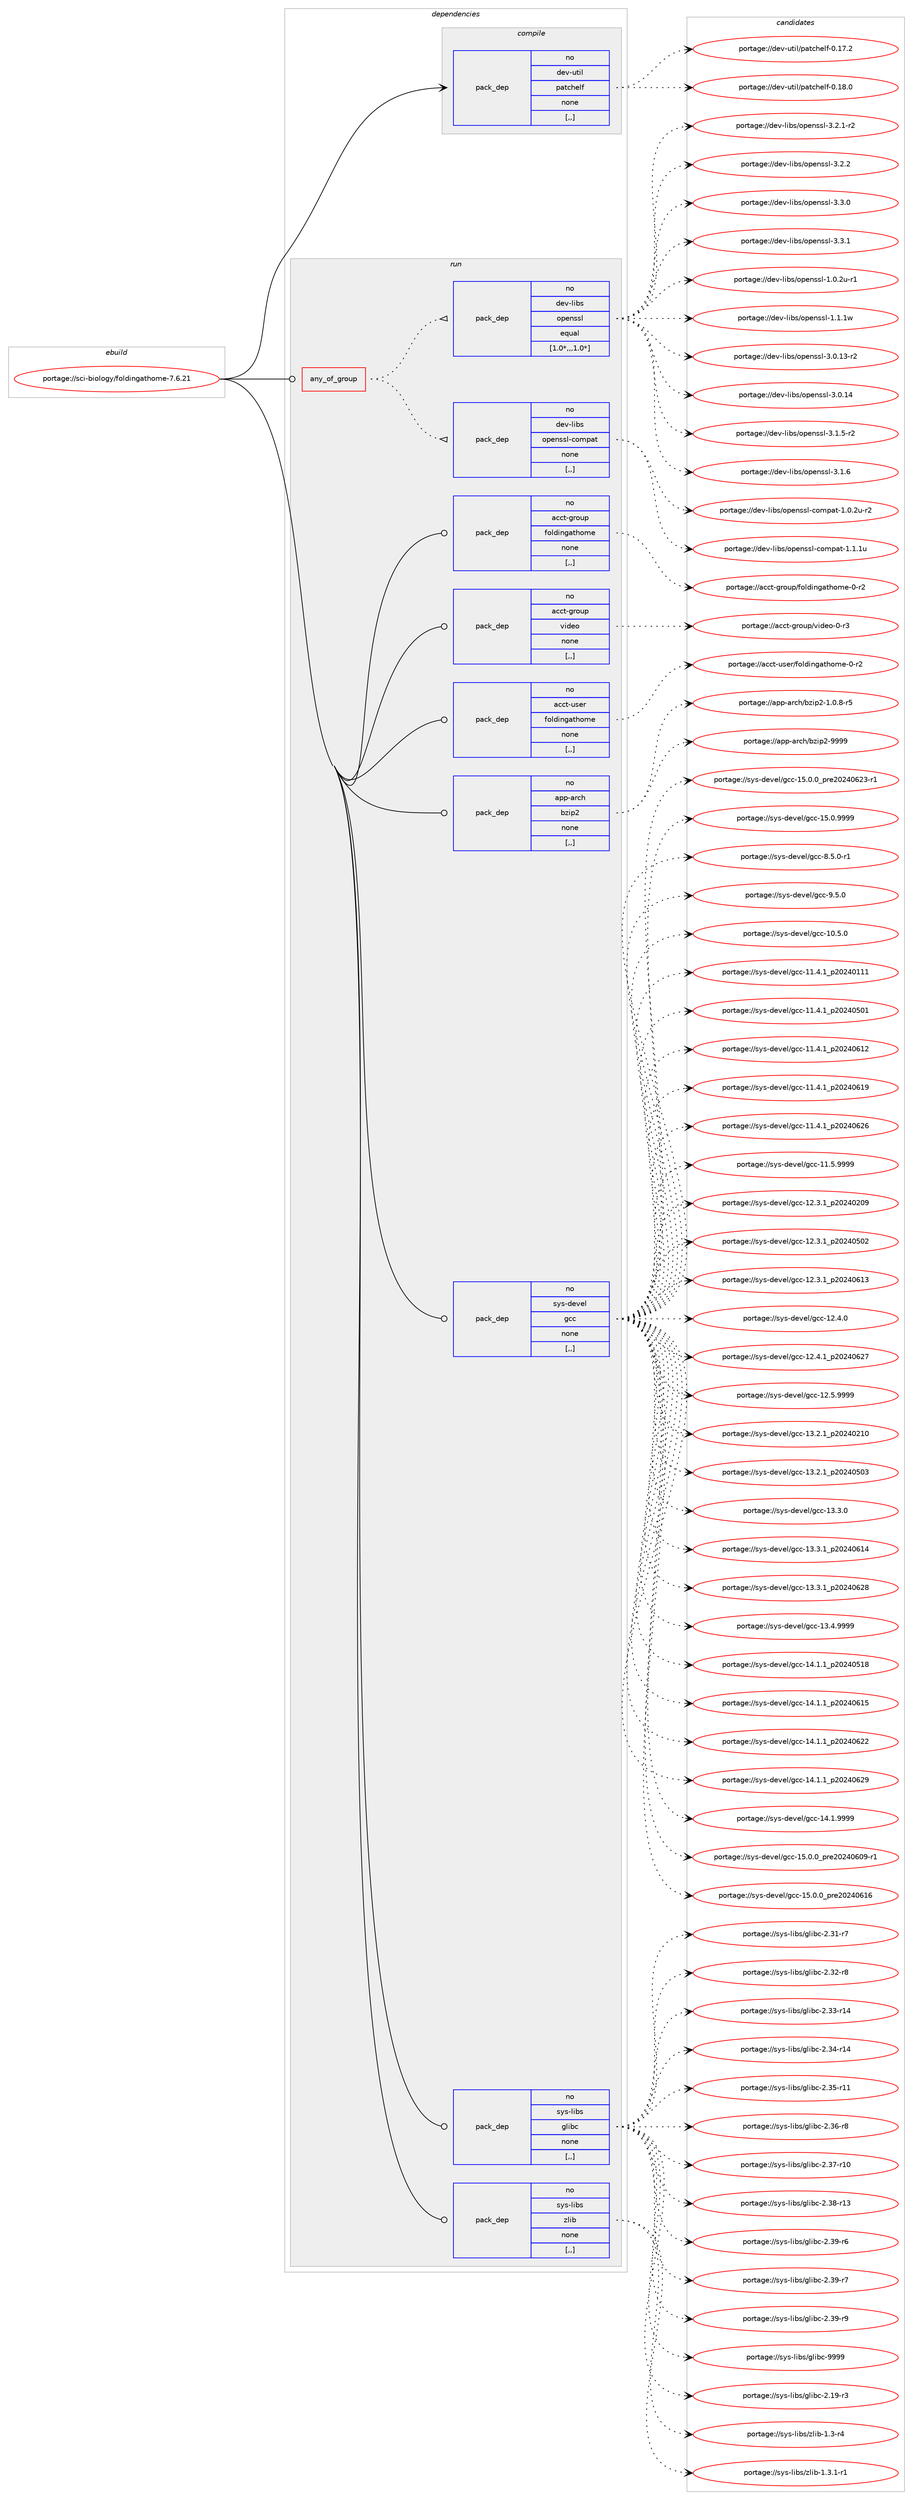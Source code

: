 digraph prolog {

# *************
# Graph options
# *************

newrank=true;
concentrate=true;
compound=true;
graph [rankdir=LR,fontname=Helvetica,fontsize=10,ranksep=1.5];#, ranksep=2.5, nodesep=0.2];
edge  [arrowhead=vee];
node  [fontname=Helvetica,fontsize=10];

# **********
# The ebuild
# **********

subgraph cluster_leftcol {
color=gray;
rank=same;
label=<<i>ebuild</i>>;
id [label="portage://sci-biology/foldingathome-7.6.21", color=red, width=4, href="../sci-biology/foldingathome-7.6.21.svg"];
}

# ****************
# The dependencies
# ****************

subgraph cluster_midcol {
color=gray;
label=<<i>dependencies</i>>;
subgraph cluster_compile {
fillcolor="#eeeeee";
style=filled;
label=<<i>compile</i>>;
subgraph pack279502 {
dependency383811 [label=<<TABLE BORDER="0" CELLBORDER="1" CELLSPACING="0" CELLPADDING="4" WIDTH="220"><TR><TD ROWSPAN="6" CELLPADDING="30">pack_dep</TD></TR><TR><TD WIDTH="110">no</TD></TR><TR><TD>dev-util</TD></TR><TR><TD>patchelf</TD></TR><TR><TD>none</TD></TR><TR><TD>[,,]</TD></TR></TABLE>>, shape=none, color=blue];
}
id:e -> dependency383811:w [weight=20,style="solid",arrowhead="vee"];
}
subgraph cluster_compileandrun {
fillcolor="#eeeeee";
style=filled;
label=<<i>compile and run</i>>;
}
subgraph cluster_run {
fillcolor="#eeeeee";
style=filled;
label=<<i>run</i>>;
subgraph any2571 {
dependency383812 [label=<<TABLE BORDER="0" CELLBORDER="1" CELLSPACING="0" CELLPADDING="4"><TR><TD CELLPADDING="10">any_of_group</TD></TR></TABLE>>, shape=none, color=red];subgraph pack279503 {
dependency383813 [label=<<TABLE BORDER="0" CELLBORDER="1" CELLSPACING="0" CELLPADDING="4" WIDTH="220"><TR><TD ROWSPAN="6" CELLPADDING="30">pack_dep</TD></TR><TR><TD WIDTH="110">no</TD></TR><TR><TD>dev-libs</TD></TR><TR><TD>openssl-compat</TD></TR><TR><TD>none</TD></TR><TR><TD>[,,]</TD></TR></TABLE>>, shape=none, color=blue];
}
dependency383812:e -> dependency383813:w [weight=20,style="dotted",arrowhead="oinv"];
subgraph pack279504 {
dependency383814 [label=<<TABLE BORDER="0" CELLBORDER="1" CELLSPACING="0" CELLPADDING="4" WIDTH="220"><TR><TD ROWSPAN="6" CELLPADDING="30">pack_dep</TD></TR><TR><TD WIDTH="110">no</TD></TR><TR><TD>dev-libs</TD></TR><TR><TD>openssl</TD></TR><TR><TD>equal</TD></TR><TR><TD>[1.0*,,,1.0*]</TD></TR></TABLE>>, shape=none, color=blue];
}
dependency383812:e -> dependency383814:w [weight=20,style="dotted",arrowhead="oinv"];
}
id:e -> dependency383812:w [weight=20,style="solid",arrowhead="odot"];
subgraph pack279505 {
dependency383815 [label=<<TABLE BORDER="0" CELLBORDER="1" CELLSPACING="0" CELLPADDING="4" WIDTH="220"><TR><TD ROWSPAN="6" CELLPADDING="30">pack_dep</TD></TR><TR><TD WIDTH="110">no</TD></TR><TR><TD>acct-group</TD></TR><TR><TD>foldingathome</TD></TR><TR><TD>none</TD></TR><TR><TD>[,,]</TD></TR></TABLE>>, shape=none, color=blue];
}
id:e -> dependency383815:w [weight=20,style="solid",arrowhead="odot"];
subgraph pack279506 {
dependency383816 [label=<<TABLE BORDER="0" CELLBORDER="1" CELLSPACING="0" CELLPADDING="4" WIDTH="220"><TR><TD ROWSPAN="6" CELLPADDING="30">pack_dep</TD></TR><TR><TD WIDTH="110">no</TD></TR><TR><TD>acct-group</TD></TR><TR><TD>video</TD></TR><TR><TD>none</TD></TR><TR><TD>[,,]</TD></TR></TABLE>>, shape=none, color=blue];
}
id:e -> dependency383816:w [weight=20,style="solid",arrowhead="odot"];
subgraph pack279507 {
dependency383817 [label=<<TABLE BORDER="0" CELLBORDER="1" CELLSPACING="0" CELLPADDING="4" WIDTH="220"><TR><TD ROWSPAN="6" CELLPADDING="30">pack_dep</TD></TR><TR><TD WIDTH="110">no</TD></TR><TR><TD>acct-user</TD></TR><TR><TD>foldingathome</TD></TR><TR><TD>none</TD></TR><TR><TD>[,,]</TD></TR></TABLE>>, shape=none, color=blue];
}
id:e -> dependency383817:w [weight=20,style="solid",arrowhead="odot"];
subgraph pack279508 {
dependency383818 [label=<<TABLE BORDER="0" CELLBORDER="1" CELLSPACING="0" CELLPADDING="4" WIDTH="220"><TR><TD ROWSPAN="6" CELLPADDING="30">pack_dep</TD></TR><TR><TD WIDTH="110">no</TD></TR><TR><TD>app-arch</TD></TR><TR><TD>bzip2</TD></TR><TR><TD>none</TD></TR><TR><TD>[,,]</TD></TR></TABLE>>, shape=none, color=blue];
}
id:e -> dependency383818:w [weight=20,style="solid",arrowhead="odot"];
subgraph pack279509 {
dependency383819 [label=<<TABLE BORDER="0" CELLBORDER="1" CELLSPACING="0" CELLPADDING="4" WIDTH="220"><TR><TD ROWSPAN="6" CELLPADDING="30">pack_dep</TD></TR><TR><TD WIDTH="110">no</TD></TR><TR><TD>sys-devel</TD></TR><TR><TD>gcc</TD></TR><TR><TD>none</TD></TR><TR><TD>[,,]</TD></TR></TABLE>>, shape=none, color=blue];
}
id:e -> dependency383819:w [weight=20,style="solid",arrowhead="odot"];
subgraph pack279510 {
dependency383820 [label=<<TABLE BORDER="0" CELLBORDER="1" CELLSPACING="0" CELLPADDING="4" WIDTH="220"><TR><TD ROWSPAN="6" CELLPADDING="30">pack_dep</TD></TR><TR><TD WIDTH="110">no</TD></TR><TR><TD>sys-libs</TD></TR><TR><TD>glibc</TD></TR><TR><TD>none</TD></TR><TR><TD>[,,]</TD></TR></TABLE>>, shape=none, color=blue];
}
id:e -> dependency383820:w [weight=20,style="solid",arrowhead="odot"];
subgraph pack279511 {
dependency383821 [label=<<TABLE BORDER="0" CELLBORDER="1" CELLSPACING="0" CELLPADDING="4" WIDTH="220"><TR><TD ROWSPAN="6" CELLPADDING="30">pack_dep</TD></TR><TR><TD WIDTH="110">no</TD></TR><TR><TD>sys-libs</TD></TR><TR><TD>zlib</TD></TR><TR><TD>none</TD></TR><TR><TD>[,,]</TD></TR></TABLE>>, shape=none, color=blue];
}
id:e -> dependency383821:w [weight=20,style="solid",arrowhead="odot"];
}
}

# **************
# The candidates
# **************

subgraph cluster_choices {
rank=same;
color=gray;
label=<<i>candidates</i>>;

subgraph choice279502 {
color=black;
nodesep=1;
choice1001011184511711610510847112971169910410110810245484649554650 [label="portage://dev-util/patchelf-0.17.2", color=red, width=4,href="../dev-util/patchelf-0.17.2.svg"];
choice1001011184511711610510847112971169910410110810245484649564648 [label="portage://dev-util/patchelf-0.18.0", color=red, width=4,href="../dev-util/patchelf-0.18.0.svg"];
dependency383811:e -> choice1001011184511711610510847112971169910410110810245484649554650:w [style=dotted,weight="100"];
dependency383811:e -> choice1001011184511711610510847112971169910410110810245484649564648:w [style=dotted,weight="100"];
}
subgraph choice279503 {
color=black;
nodesep=1;
choice1001011184510810598115471111121011101151151084599111109112971164549464846501174511450 [label="portage://dev-libs/openssl-compat-1.0.2u-r2", color=red, width=4,href="../dev-libs/openssl-compat-1.0.2u-r2.svg"];
choice100101118451081059811547111112101110115115108459911110911297116454946494649117 [label="portage://dev-libs/openssl-compat-1.1.1u", color=red, width=4,href="../dev-libs/openssl-compat-1.1.1u.svg"];
dependency383813:e -> choice1001011184510810598115471111121011101151151084599111109112971164549464846501174511450:w [style=dotted,weight="100"];
dependency383813:e -> choice100101118451081059811547111112101110115115108459911110911297116454946494649117:w [style=dotted,weight="100"];
}
subgraph choice279504 {
color=black;
nodesep=1;
choice1001011184510810598115471111121011101151151084549464846501174511449 [label="portage://dev-libs/openssl-1.0.2u-r1", color=red, width=4,href="../dev-libs/openssl-1.0.2u-r1.svg"];
choice100101118451081059811547111112101110115115108454946494649119 [label="portage://dev-libs/openssl-1.1.1w", color=red, width=4,href="../dev-libs/openssl-1.1.1w.svg"];
choice100101118451081059811547111112101110115115108455146484649514511450 [label="portage://dev-libs/openssl-3.0.13-r2", color=red, width=4,href="../dev-libs/openssl-3.0.13-r2.svg"];
choice10010111845108105981154711111210111011511510845514648464952 [label="portage://dev-libs/openssl-3.0.14", color=red, width=4,href="../dev-libs/openssl-3.0.14.svg"];
choice1001011184510810598115471111121011101151151084551464946534511450 [label="portage://dev-libs/openssl-3.1.5-r2", color=red, width=4,href="../dev-libs/openssl-3.1.5-r2.svg"];
choice100101118451081059811547111112101110115115108455146494654 [label="portage://dev-libs/openssl-3.1.6", color=red, width=4,href="../dev-libs/openssl-3.1.6.svg"];
choice1001011184510810598115471111121011101151151084551465046494511450 [label="portage://dev-libs/openssl-3.2.1-r2", color=red, width=4,href="../dev-libs/openssl-3.2.1-r2.svg"];
choice100101118451081059811547111112101110115115108455146504650 [label="portage://dev-libs/openssl-3.2.2", color=red, width=4,href="../dev-libs/openssl-3.2.2.svg"];
choice100101118451081059811547111112101110115115108455146514648 [label="portage://dev-libs/openssl-3.3.0", color=red, width=4,href="../dev-libs/openssl-3.3.0.svg"];
choice100101118451081059811547111112101110115115108455146514649 [label="portage://dev-libs/openssl-3.3.1", color=red, width=4,href="../dev-libs/openssl-3.3.1.svg"];
dependency383814:e -> choice1001011184510810598115471111121011101151151084549464846501174511449:w [style=dotted,weight="100"];
dependency383814:e -> choice100101118451081059811547111112101110115115108454946494649119:w [style=dotted,weight="100"];
dependency383814:e -> choice100101118451081059811547111112101110115115108455146484649514511450:w [style=dotted,weight="100"];
dependency383814:e -> choice10010111845108105981154711111210111011511510845514648464952:w [style=dotted,weight="100"];
dependency383814:e -> choice1001011184510810598115471111121011101151151084551464946534511450:w [style=dotted,weight="100"];
dependency383814:e -> choice100101118451081059811547111112101110115115108455146494654:w [style=dotted,weight="100"];
dependency383814:e -> choice1001011184510810598115471111121011101151151084551465046494511450:w [style=dotted,weight="100"];
dependency383814:e -> choice100101118451081059811547111112101110115115108455146504650:w [style=dotted,weight="100"];
dependency383814:e -> choice100101118451081059811547111112101110115115108455146514648:w [style=dotted,weight="100"];
dependency383814:e -> choice100101118451081059811547111112101110115115108455146514649:w [style=dotted,weight="100"];
}
subgraph choice279505 {
color=black;
nodesep=1;
choice97999911645103114111117112471021111081001051101039711610411110910145484511450 [label="portage://acct-group/foldingathome-0-r2", color=red, width=4,href="../acct-group/foldingathome-0-r2.svg"];
dependency383815:e -> choice97999911645103114111117112471021111081001051101039711610411110910145484511450:w [style=dotted,weight="100"];
}
subgraph choice279506 {
color=black;
nodesep=1;
choice979999116451031141111171124711810510010111145484511451 [label="portage://acct-group/video-0-r3", color=red, width=4,href="../acct-group/video-0-r3.svg"];
dependency383816:e -> choice979999116451031141111171124711810510010111145484511451:w [style=dotted,weight="100"];
}
subgraph choice279507 {
color=black;
nodesep=1;
choice97999911645117115101114471021111081001051101039711610411110910145484511450 [label="portage://acct-user/foldingathome-0-r2", color=red, width=4,href="../acct-user/foldingathome-0-r2.svg"];
dependency383817:e -> choice97999911645117115101114471021111081001051101039711610411110910145484511450:w [style=dotted,weight="100"];
}
subgraph choice279508 {
color=black;
nodesep=1;
choice971121124597114991044798122105112504549464846564511453 [label="portage://app-arch/bzip2-1.0.8-r5", color=red, width=4,href="../app-arch/bzip2-1.0.8-r5.svg"];
choice971121124597114991044798122105112504557575757 [label="portage://app-arch/bzip2-9999", color=red, width=4,href="../app-arch/bzip2-9999.svg"];
dependency383818:e -> choice971121124597114991044798122105112504549464846564511453:w [style=dotted,weight="100"];
dependency383818:e -> choice971121124597114991044798122105112504557575757:w [style=dotted,weight="100"];
}
subgraph choice279509 {
color=black;
nodesep=1;
choice1151211154510010111810110847103999945494846534648 [label="portage://sys-devel/gcc-10.5.0", color=red, width=4,href="../sys-devel/gcc-10.5.0.svg"];
choice1151211154510010111810110847103999945494946524649951125048505248494949 [label="portage://sys-devel/gcc-11.4.1_p20240111", color=red, width=4,href="../sys-devel/gcc-11.4.1_p20240111.svg"];
choice1151211154510010111810110847103999945494946524649951125048505248534849 [label="portage://sys-devel/gcc-11.4.1_p20240501", color=red, width=4,href="../sys-devel/gcc-11.4.1_p20240501.svg"];
choice1151211154510010111810110847103999945494946524649951125048505248544950 [label="portage://sys-devel/gcc-11.4.1_p20240612", color=red, width=4,href="../sys-devel/gcc-11.4.1_p20240612.svg"];
choice1151211154510010111810110847103999945494946524649951125048505248544957 [label="portage://sys-devel/gcc-11.4.1_p20240619", color=red, width=4,href="../sys-devel/gcc-11.4.1_p20240619.svg"];
choice1151211154510010111810110847103999945494946524649951125048505248545054 [label="portage://sys-devel/gcc-11.4.1_p20240626", color=red, width=4,href="../sys-devel/gcc-11.4.1_p20240626.svg"];
choice1151211154510010111810110847103999945494946534657575757 [label="portage://sys-devel/gcc-11.5.9999", color=red, width=4,href="../sys-devel/gcc-11.5.9999.svg"];
choice1151211154510010111810110847103999945495046514649951125048505248504857 [label="portage://sys-devel/gcc-12.3.1_p20240209", color=red, width=4,href="../sys-devel/gcc-12.3.1_p20240209.svg"];
choice1151211154510010111810110847103999945495046514649951125048505248534850 [label="portage://sys-devel/gcc-12.3.1_p20240502", color=red, width=4,href="../sys-devel/gcc-12.3.1_p20240502.svg"];
choice1151211154510010111810110847103999945495046514649951125048505248544951 [label="portage://sys-devel/gcc-12.3.1_p20240613", color=red, width=4,href="../sys-devel/gcc-12.3.1_p20240613.svg"];
choice1151211154510010111810110847103999945495046524648 [label="portage://sys-devel/gcc-12.4.0", color=red, width=4,href="../sys-devel/gcc-12.4.0.svg"];
choice1151211154510010111810110847103999945495046524649951125048505248545055 [label="portage://sys-devel/gcc-12.4.1_p20240627", color=red, width=4,href="../sys-devel/gcc-12.4.1_p20240627.svg"];
choice1151211154510010111810110847103999945495046534657575757 [label="portage://sys-devel/gcc-12.5.9999", color=red, width=4,href="../sys-devel/gcc-12.5.9999.svg"];
choice1151211154510010111810110847103999945495146504649951125048505248504948 [label="portage://sys-devel/gcc-13.2.1_p20240210", color=red, width=4,href="../sys-devel/gcc-13.2.1_p20240210.svg"];
choice1151211154510010111810110847103999945495146504649951125048505248534851 [label="portage://sys-devel/gcc-13.2.1_p20240503", color=red, width=4,href="../sys-devel/gcc-13.2.1_p20240503.svg"];
choice1151211154510010111810110847103999945495146514648 [label="portage://sys-devel/gcc-13.3.0", color=red, width=4,href="../sys-devel/gcc-13.3.0.svg"];
choice1151211154510010111810110847103999945495146514649951125048505248544952 [label="portage://sys-devel/gcc-13.3.1_p20240614", color=red, width=4,href="../sys-devel/gcc-13.3.1_p20240614.svg"];
choice1151211154510010111810110847103999945495146514649951125048505248545056 [label="portage://sys-devel/gcc-13.3.1_p20240628", color=red, width=4,href="../sys-devel/gcc-13.3.1_p20240628.svg"];
choice1151211154510010111810110847103999945495146524657575757 [label="portage://sys-devel/gcc-13.4.9999", color=red, width=4,href="../sys-devel/gcc-13.4.9999.svg"];
choice1151211154510010111810110847103999945495246494649951125048505248534956 [label="portage://sys-devel/gcc-14.1.1_p20240518", color=red, width=4,href="../sys-devel/gcc-14.1.1_p20240518.svg"];
choice1151211154510010111810110847103999945495246494649951125048505248544953 [label="portage://sys-devel/gcc-14.1.1_p20240615", color=red, width=4,href="../sys-devel/gcc-14.1.1_p20240615.svg"];
choice1151211154510010111810110847103999945495246494649951125048505248545050 [label="portage://sys-devel/gcc-14.1.1_p20240622", color=red, width=4,href="../sys-devel/gcc-14.1.1_p20240622.svg"];
choice1151211154510010111810110847103999945495246494649951125048505248545057 [label="portage://sys-devel/gcc-14.1.1_p20240629", color=red, width=4,href="../sys-devel/gcc-14.1.1_p20240629.svg"];
choice1151211154510010111810110847103999945495246494657575757 [label="portage://sys-devel/gcc-14.1.9999", color=red, width=4,href="../sys-devel/gcc-14.1.9999.svg"];
choice11512111545100101118101108471039999454953464846489511211410150485052485448574511449 [label="portage://sys-devel/gcc-15.0.0_pre20240609-r1", color=red, width=4,href="../sys-devel/gcc-15.0.0_pre20240609-r1.svg"];
choice1151211154510010111810110847103999945495346484648951121141015048505248544954 [label="portage://sys-devel/gcc-15.0.0_pre20240616", color=red, width=4,href="../sys-devel/gcc-15.0.0_pre20240616.svg"];
choice11512111545100101118101108471039999454953464846489511211410150485052485450514511449 [label="portage://sys-devel/gcc-15.0.0_pre20240623-r1", color=red, width=4,href="../sys-devel/gcc-15.0.0_pre20240623-r1.svg"];
choice1151211154510010111810110847103999945495346484657575757 [label="portage://sys-devel/gcc-15.0.9999", color=red, width=4,href="../sys-devel/gcc-15.0.9999.svg"];
choice115121115451001011181011084710399994556465346484511449 [label="portage://sys-devel/gcc-8.5.0-r1", color=red, width=4,href="../sys-devel/gcc-8.5.0-r1.svg"];
choice11512111545100101118101108471039999455746534648 [label="portage://sys-devel/gcc-9.5.0", color=red, width=4,href="../sys-devel/gcc-9.5.0.svg"];
dependency383819:e -> choice1151211154510010111810110847103999945494846534648:w [style=dotted,weight="100"];
dependency383819:e -> choice1151211154510010111810110847103999945494946524649951125048505248494949:w [style=dotted,weight="100"];
dependency383819:e -> choice1151211154510010111810110847103999945494946524649951125048505248534849:w [style=dotted,weight="100"];
dependency383819:e -> choice1151211154510010111810110847103999945494946524649951125048505248544950:w [style=dotted,weight="100"];
dependency383819:e -> choice1151211154510010111810110847103999945494946524649951125048505248544957:w [style=dotted,weight="100"];
dependency383819:e -> choice1151211154510010111810110847103999945494946524649951125048505248545054:w [style=dotted,weight="100"];
dependency383819:e -> choice1151211154510010111810110847103999945494946534657575757:w [style=dotted,weight="100"];
dependency383819:e -> choice1151211154510010111810110847103999945495046514649951125048505248504857:w [style=dotted,weight="100"];
dependency383819:e -> choice1151211154510010111810110847103999945495046514649951125048505248534850:w [style=dotted,weight="100"];
dependency383819:e -> choice1151211154510010111810110847103999945495046514649951125048505248544951:w [style=dotted,weight="100"];
dependency383819:e -> choice1151211154510010111810110847103999945495046524648:w [style=dotted,weight="100"];
dependency383819:e -> choice1151211154510010111810110847103999945495046524649951125048505248545055:w [style=dotted,weight="100"];
dependency383819:e -> choice1151211154510010111810110847103999945495046534657575757:w [style=dotted,weight="100"];
dependency383819:e -> choice1151211154510010111810110847103999945495146504649951125048505248504948:w [style=dotted,weight="100"];
dependency383819:e -> choice1151211154510010111810110847103999945495146504649951125048505248534851:w [style=dotted,weight="100"];
dependency383819:e -> choice1151211154510010111810110847103999945495146514648:w [style=dotted,weight="100"];
dependency383819:e -> choice1151211154510010111810110847103999945495146514649951125048505248544952:w [style=dotted,weight="100"];
dependency383819:e -> choice1151211154510010111810110847103999945495146514649951125048505248545056:w [style=dotted,weight="100"];
dependency383819:e -> choice1151211154510010111810110847103999945495146524657575757:w [style=dotted,weight="100"];
dependency383819:e -> choice1151211154510010111810110847103999945495246494649951125048505248534956:w [style=dotted,weight="100"];
dependency383819:e -> choice1151211154510010111810110847103999945495246494649951125048505248544953:w [style=dotted,weight="100"];
dependency383819:e -> choice1151211154510010111810110847103999945495246494649951125048505248545050:w [style=dotted,weight="100"];
dependency383819:e -> choice1151211154510010111810110847103999945495246494649951125048505248545057:w [style=dotted,weight="100"];
dependency383819:e -> choice1151211154510010111810110847103999945495246494657575757:w [style=dotted,weight="100"];
dependency383819:e -> choice11512111545100101118101108471039999454953464846489511211410150485052485448574511449:w [style=dotted,weight="100"];
dependency383819:e -> choice1151211154510010111810110847103999945495346484648951121141015048505248544954:w [style=dotted,weight="100"];
dependency383819:e -> choice11512111545100101118101108471039999454953464846489511211410150485052485450514511449:w [style=dotted,weight="100"];
dependency383819:e -> choice1151211154510010111810110847103999945495346484657575757:w [style=dotted,weight="100"];
dependency383819:e -> choice115121115451001011181011084710399994556465346484511449:w [style=dotted,weight="100"];
dependency383819:e -> choice11512111545100101118101108471039999455746534648:w [style=dotted,weight="100"];
}
subgraph choice279510 {
color=black;
nodesep=1;
choice115121115451081059811547103108105989945504649574511451 [label="portage://sys-libs/glibc-2.19-r3", color=red, width=4,href="../sys-libs/glibc-2.19-r3.svg"];
choice115121115451081059811547103108105989945504651494511455 [label="portage://sys-libs/glibc-2.31-r7", color=red, width=4,href="../sys-libs/glibc-2.31-r7.svg"];
choice115121115451081059811547103108105989945504651504511456 [label="portage://sys-libs/glibc-2.32-r8", color=red, width=4,href="../sys-libs/glibc-2.32-r8.svg"];
choice11512111545108105981154710310810598994550465151451144952 [label="portage://sys-libs/glibc-2.33-r14", color=red, width=4,href="../sys-libs/glibc-2.33-r14.svg"];
choice11512111545108105981154710310810598994550465152451144952 [label="portage://sys-libs/glibc-2.34-r14", color=red, width=4,href="../sys-libs/glibc-2.34-r14.svg"];
choice11512111545108105981154710310810598994550465153451144949 [label="portage://sys-libs/glibc-2.35-r11", color=red, width=4,href="../sys-libs/glibc-2.35-r11.svg"];
choice115121115451081059811547103108105989945504651544511456 [label="portage://sys-libs/glibc-2.36-r8", color=red, width=4,href="../sys-libs/glibc-2.36-r8.svg"];
choice11512111545108105981154710310810598994550465155451144948 [label="portage://sys-libs/glibc-2.37-r10", color=red, width=4,href="../sys-libs/glibc-2.37-r10.svg"];
choice11512111545108105981154710310810598994550465156451144951 [label="portage://sys-libs/glibc-2.38-r13", color=red, width=4,href="../sys-libs/glibc-2.38-r13.svg"];
choice115121115451081059811547103108105989945504651574511454 [label="portage://sys-libs/glibc-2.39-r6", color=red, width=4,href="../sys-libs/glibc-2.39-r6.svg"];
choice115121115451081059811547103108105989945504651574511455 [label="portage://sys-libs/glibc-2.39-r7", color=red, width=4,href="../sys-libs/glibc-2.39-r7.svg"];
choice115121115451081059811547103108105989945504651574511457 [label="portage://sys-libs/glibc-2.39-r9", color=red, width=4,href="../sys-libs/glibc-2.39-r9.svg"];
choice11512111545108105981154710310810598994557575757 [label="portage://sys-libs/glibc-9999", color=red, width=4,href="../sys-libs/glibc-9999.svg"];
dependency383820:e -> choice115121115451081059811547103108105989945504649574511451:w [style=dotted,weight="100"];
dependency383820:e -> choice115121115451081059811547103108105989945504651494511455:w [style=dotted,weight="100"];
dependency383820:e -> choice115121115451081059811547103108105989945504651504511456:w [style=dotted,weight="100"];
dependency383820:e -> choice11512111545108105981154710310810598994550465151451144952:w [style=dotted,weight="100"];
dependency383820:e -> choice11512111545108105981154710310810598994550465152451144952:w [style=dotted,weight="100"];
dependency383820:e -> choice11512111545108105981154710310810598994550465153451144949:w [style=dotted,weight="100"];
dependency383820:e -> choice115121115451081059811547103108105989945504651544511456:w [style=dotted,weight="100"];
dependency383820:e -> choice11512111545108105981154710310810598994550465155451144948:w [style=dotted,weight="100"];
dependency383820:e -> choice11512111545108105981154710310810598994550465156451144951:w [style=dotted,weight="100"];
dependency383820:e -> choice115121115451081059811547103108105989945504651574511454:w [style=dotted,weight="100"];
dependency383820:e -> choice115121115451081059811547103108105989945504651574511455:w [style=dotted,weight="100"];
dependency383820:e -> choice115121115451081059811547103108105989945504651574511457:w [style=dotted,weight="100"];
dependency383820:e -> choice11512111545108105981154710310810598994557575757:w [style=dotted,weight="100"];
}
subgraph choice279511 {
color=black;
nodesep=1;
choice11512111545108105981154712210810598454946514511452 [label="portage://sys-libs/zlib-1.3-r4", color=red, width=4,href="../sys-libs/zlib-1.3-r4.svg"];
choice115121115451081059811547122108105984549465146494511449 [label="portage://sys-libs/zlib-1.3.1-r1", color=red, width=4,href="../sys-libs/zlib-1.3.1-r1.svg"];
dependency383821:e -> choice11512111545108105981154712210810598454946514511452:w [style=dotted,weight="100"];
dependency383821:e -> choice115121115451081059811547122108105984549465146494511449:w [style=dotted,weight="100"];
}
}

}
